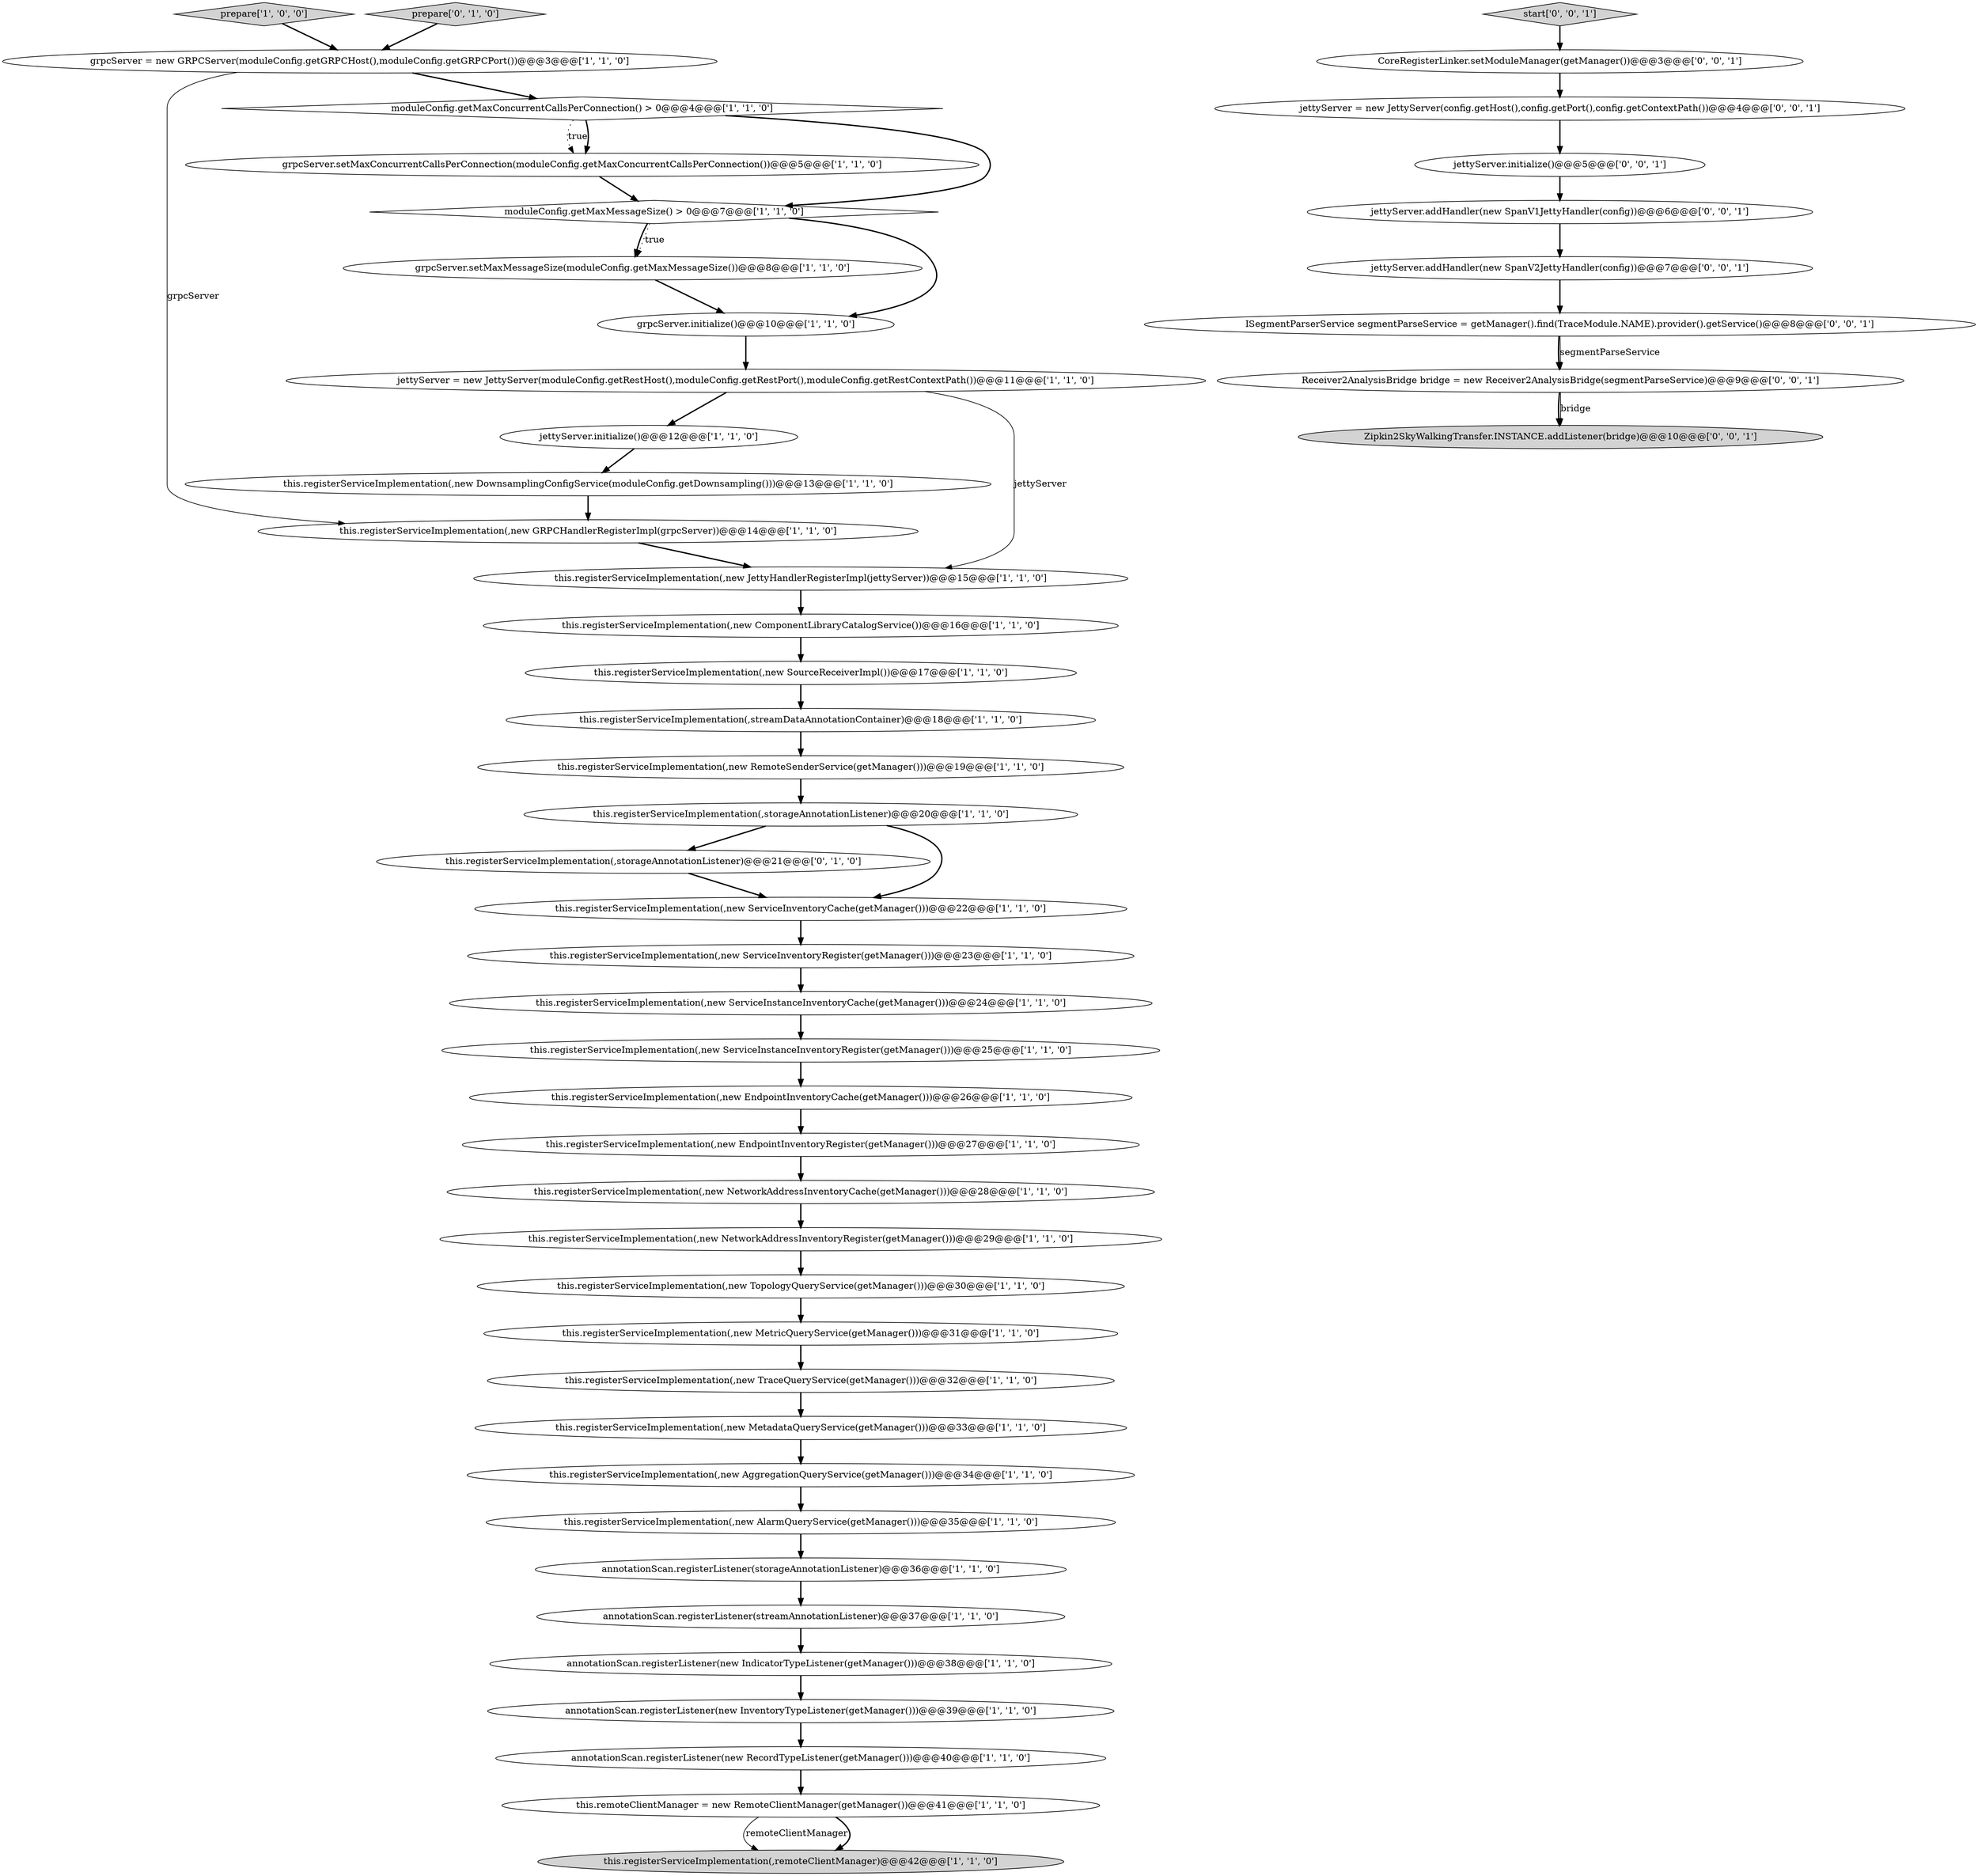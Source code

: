digraph {
8 [style = filled, label = "this.registerServiceImplementation(,new ServiceInstanceInventoryRegister(getManager()))@@@25@@@['1', '1', '0']", fillcolor = white, shape = ellipse image = "AAA0AAABBB1BBB"];
14 [style = filled, label = "this.registerServiceImplementation(,new JettyHandlerRegisterImpl(jettyServer))@@@15@@@['1', '1', '0']", fillcolor = white, shape = ellipse image = "AAA0AAABBB1BBB"];
34 [style = filled, label = "this.registerServiceImplementation(,new SourceReceiverImpl())@@@17@@@['1', '1', '0']", fillcolor = white, shape = ellipse image = "AAA0AAABBB1BBB"];
36 [style = filled, label = "this.registerServiceImplementation(,new NetworkAddressInventoryRegister(getManager()))@@@29@@@['1', '1', '0']", fillcolor = white, shape = ellipse image = "AAA0AAABBB1BBB"];
47 [style = filled, label = "ISegmentParserService segmentParseService = getManager().find(TraceModule.NAME).provider().getService()@@@8@@@['0', '0', '1']", fillcolor = white, shape = ellipse image = "AAA0AAABBB3BBB"];
20 [style = filled, label = "this.registerServiceImplementation(,remoteClientManager)@@@42@@@['1', '1', '0']", fillcolor = lightgray, shape = ellipse image = "AAA0AAABBB1BBB"];
25 [style = filled, label = "this.registerServiceImplementation(,new MetricQueryService(getManager()))@@@31@@@['1', '1', '0']", fillcolor = white, shape = ellipse image = "AAA0AAABBB1BBB"];
48 [style = filled, label = "start['0', '0', '1']", fillcolor = lightgray, shape = diamond image = "AAA0AAABBB3BBB"];
9 [style = filled, label = "this.registerServiceImplementation(,new ServiceInventoryRegister(getManager()))@@@23@@@['1', '1', '0']", fillcolor = white, shape = ellipse image = "AAA0AAABBB1BBB"];
7 [style = filled, label = "grpcServer.initialize()@@@10@@@['1', '1', '0']", fillcolor = white, shape = ellipse image = "AAA0AAABBB1BBB"];
11 [style = filled, label = "annotationScan.registerListener(storageAnnotationListener)@@@36@@@['1', '1', '0']", fillcolor = white, shape = ellipse image = "AAA0AAABBB1BBB"];
22 [style = filled, label = "this.registerServiceImplementation(,new RemoteSenderService(getManager()))@@@19@@@['1', '1', '0']", fillcolor = white, shape = ellipse image = "AAA0AAABBB1BBB"];
16 [style = filled, label = "grpcServer = new GRPCServer(moduleConfig.getGRPCHost(),moduleConfig.getGRPCPort())@@@3@@@['1', '1', '0']", fillcolor = white, shape = ellipse image = "AAA0AAABBB1BBB"];
44 [style = filled, label = "jettyServer.addHandler(new SpanV1JettyHandler(config))@@@6@@@['0', '0', '1']", fillcolor = white, shape = ellipse image = "AAA0AAABBB3BBB"];
1 [style = filled, label = "prepare['1', '0', '0']", fillcolor = lightgray, shape = diamond image = "AAA0AAABBB1BBB"];
13 [style = filled, label = "this.remoteClientManager = new RemoteClientManager(getManager())@@@41@@@['1', '1', '0']", fillcolor = white, shape = ellipse image = "AAA0AAABBB1BBB"];
0 [style = filled, label = "moduleConfig.getMaxMessageSize() > 0@@@7@@@['1', '1', '0']", fillcolor = white, shape = diamond image = "AAA0AAABBB1BBB"];
39 [style = filled, label = "this.registerServiceImplementation(,storageAnnotationListener)@@@21@@@['0', '1', '0']", fillcolor = white, shape = ellipse image = "AAA1AAABBB2BBB"];
3 [style = filled, label = "this.registerServiceImplementation(,new GRPCHandlerRegisterImpl(grpcServer))@@@14@@@['1', '1', '0']", fillcolor = white, shape = ellipse image = "AAA0AAABBB1BBB"];
19 [style = filled, label = "this.registerServiceImplementation(,new EndpointInventoryRegister(getManager()))@@@27@@@['1', '1', '0']", fillcolor = white, shape = ellipse image = "AAA0AAABBB1BBB"];
24 [style = filled, label = "this.registerServiceImplementation(,new TraceQueryService(getManager()))@@@32@@@['1', '1', '0']", fillcolor = white, shape = ellipse image = "AAA0AAABBB1BBB"];
31 [style = filled, label = "this.registerServiceImplementation(,new EndpointInventoryCache(getManager()))@@@26@@@['1', '1', '0']", fillcolor = white, shape = ellipse image = "AAA0AAABBB1BBB"];
43 [style = filled, label = "Receiver2AnalysisBridge bridge = new Receiver2AnalysisBridge(segmentParseService)@@@9@@@['0', '0', '1']", fillcolor = white, shape = ellipse image = "AAA0AAABBB3BBB"];
37 [style = filled, label = "this.registerServiceImplementation(,new ServiceInstanceInventoryCache(getManager()))@@@24@@@['1', '1', '0']", fillcolor = white, shape = ellipse image = "AAA0AAABBB1BBB"];
32 [style = filled, label = "jettyServer.initialize()@@@12@@@['1', '1', '0']", fillcolor = white, shape = ellipse image = "AAA0AAABBB1BBB"];
10 [style = filled, label = "this.registerServiceImplementation(,new MetadataQueryService(getManager()))@@@33@@@['1', '1', '0']", fillcolor = white, shape = ellipse image = "AAA0AAABBB1BBB"];
4 [style = filled, label = "annotationScan.registerListener(streamAnnotationListener)@@@37@@@['1', '1', '0']", fillcolor = white, shape = ellipse image = "AAA0AAABBB1BBB"];
2 [style = filled, label = "jettyServer = new JettyServer(moduleConfig.getRestHost(),moduleConfig.getRestPort(),moduleConfig.getRestContextPath())@@@11@@@['1', '1', '0']", fillcolor = white, shape = ellipse image = "AAA0AAABBB1BBB"];
41 [style = filled, label = "CoreRegisterLinker.setModuleManager(getManager())@@@3@@@['0', '0', '1']", fillcolor = white, shape = ellipse image = "AAA0AAABBB3BBB"];
17 [style = filled, label = "this.registerServiceImplementation(,new ComponentLibraryCatalogService())@@@16@@@['1', '1', '0']", fillcolor = white, shape = ellipse image = "AAA0AAABBB1BBB"];
30 [style = filled, label = "this.registerServiceImplementation(,storageAnnotationListener)@@@20@@@['1', '1', '0']", fillcolor = white, shape = ellipse image = "AAA0AAABBB1BBB"];
27 [style = filled, label = "grpcServer.setMaxMessageSize(moduleConfig.getMaxMessageSize())@@@8@@@['1', '1', '0']", fillcolor = white, shape = ellipse image = "AAA0AAABBB1BBB"];
5 [style = filled, label = "annotationScan.registerListener(new InventoryTypeListener(getManager()))@@@39@@@['1', '1', '0']", fillcolor = white, shape = ellipse image = "AAA0AAABBB1BBB"];
38 [style = filled, label = "prepare['0', '1', '0']", fillcolor = lightgray, shape = diamond image = "AAA0AAABBB2BBB"];
33 [style = filled, label = "this.registerServiceImplementation(,streamDataAnnotationContainer)@@@18@@@['1', '1', '0']", fillcolor = white, shape = ellipse image = "AAA0AAABBB1BBB"];
46 [style = filled, label = "jettyServer = new JettyServer(config.getHost(),config.getPort(),config.getContextPath())@@@4@@@['0', '0', '1']", fillcolor = white, shape = ellipse image = "AAA0AAABBB3BBB"];
15 [style = filled, label = "this.registerServiceImplementation(,new TopologyQueryService(getManager()))@@@30@@@['1', '1', '0']", fillcolor = white, shape = ellipse image = "AAA0AAABBB1BBB"];
35 [style = filled, label = "this.registerServiceImplementation(,new NetworkAddressInventoryCache(getManager()))@@@28@@@['1', '1', '0']", fillcolor = white, shape = ellipse image = "AAA0AAABBB1BBB"];
21 [style = filled, label = "moduleConfig.getMaxConcurrentCallsPerConnection() > 0@@@4@@@['1', '1', '0']", fillcolor = white, shape = diamond image = "AAA0AAABBB1BBB"];
45 [style = filled, label = "jettyServer.addHandler(new SpanV2JettyHandler(config))@@@7@@@['0', '0', '1']", fillcolor = white, shape = ellipse image = "AAA0AAABBB3BBB"];
23 [style = filled, label = "grpcServer.setMaxConcurrentCallsPerConnection(moduleConfig.getMaxConcurrentCallsPerConnection())@@@5@@@['1', '1', '0']", fillcolor = white, shape = ellipse image = "AAA0AAABBB1BBB"];
12 [style = filled, label = "annotationScan.registerListener(new RecordTypeListener(getManager()))@@@40@@@['1', '1', '0']", fillcolor = white, shape = ellipse image = "AAA0AAABBB1BBB"];
26 [style = filled, label = "this.registerServiceImplementation(,new AlarmQueryService(getManager()))@@@35@@@['1', '1', '0']", fillcolor = white, shape = ellipse image = "AAA0AAABBB1BBB"];
28 [style = filled, label = "this.registerServiceImplementation(,new AggregationQueryService(getManager()))@@@34@@@['1', '1', '0']", fillcolor = white, shape = ellipse image = "AAA0AAABBB1BBB"];
29 [style = filled, label = "this.registerServiceImplementation(,new DownsamplingConfigService(moduleConfig.getDownsampling()))@@@13@@@['1', '1', '0']", fillcolor = white, shape = ellipse image = "AAA0AAABBB1BBB"];
6 [style = filled, label = "annotationScan.registerListener(new IndicatorTypeListener(getManager()))@@@38@@@['1', '1', '0']", fillcolor = white, shape = ellipse image = "AAA0AAABBB1BBB"];
18 [style = filled, label = "this.registerServiceImplementation(,new ServiceInventoryCache(getManager()))@@@22@@@['1', '1', '0']", fillcolor = white, shape = ellipse image = "AAA0AAABBB1BBB"];
42 [style = filled, label = "jettyServer.initialize()@@@5@@@['0', '0', '1']", fillcolor = white, shape = ellipse image = "AAA0AAABBB3BBB"];
40 [style = filled, label = "Zipkin2SkyWalkingTransfer.INSTANCE.addListener(bridge)@@@10@@@['0', '0', '1']", fillcolor = lightgray, shape = ellipse image = "AAA0AAABBB3BBB"];
14->17 [style = bold, label=""];
9->37 [style = bold, label=""];
4->6 [style = bold, label=""];
22->30 [style = bold, label=""];
11->4 [style = bold, label=""];
47->43 [style = bold, label=""];
29->3 [style = bold, label=""];
3->14 [style = bold, label=""];
27->7 [style = bold, label=""];
36->15 [style = bold, label=""];
30->18 [style = bold, label=""];
0->7 [style = bold, label=""];
13->20 [style = solid, label="remoteClientManager"];
25->24 [style = bold, label=""];
28->26 [style = bold, label=""];
47->43 [style = solid, label="segmentParseService"];
44->45 [style = bold, label=""];
34->33 [style = bold, label=""];
45->47 [style = bold, label=""];
21->23 [style = dotted, label="true"];
8->31 [style = bold, label=""];
10->28 [style = bold, label=""];
46->42 [style = bold, label=""];
24->10 [style = bold, label=""];
39->18 [style = bold, label=""];
23->0 [style = bold, label=""];
48->41 [style = bold, label=""];
30->39 [style = bold, label=""];
12->13 [style = bold, label=""];
0->27 [style = bold, label=""];
33->22 [style = bold, label=""];
18->9 [style = bold, label=""];
16->21 [style = bold, label=""];
38->16 [style = bold, label=""];
26->11 [style = bold, label=""];
0->27 [style = dotted, label="true"];
43->40 [style = bold, label=""];
2->32 [style = bold, label=""];
43->40 [style = solid, label="bridge"];
35->36 [style = bold, label=""];
6->5 [style = bold, label=""];
5->12 [style = bold, label=""];
16->3 [style = solid, label="grpcServer"];
17->34 [style = bold, label=""];
13->20 [style = bold, label=""];
32->29 [style = bold, label=""];
21->0 [style = bold, label=""];
21->23 [style = bold, label=""];
37->8 [style = bold, label=""];
15->25 [style = bold, label=""];
1->16 [style = bold, label=""];
42->44 [style = bold, label=""];
2->14 [style = solid, label="jettyServer"];
31->19 [style = bold, label=""];
19->35 [style = bold, label=""];
41->46 [style = bold, label=""];
7->2 [style = bold, label=""];
}
